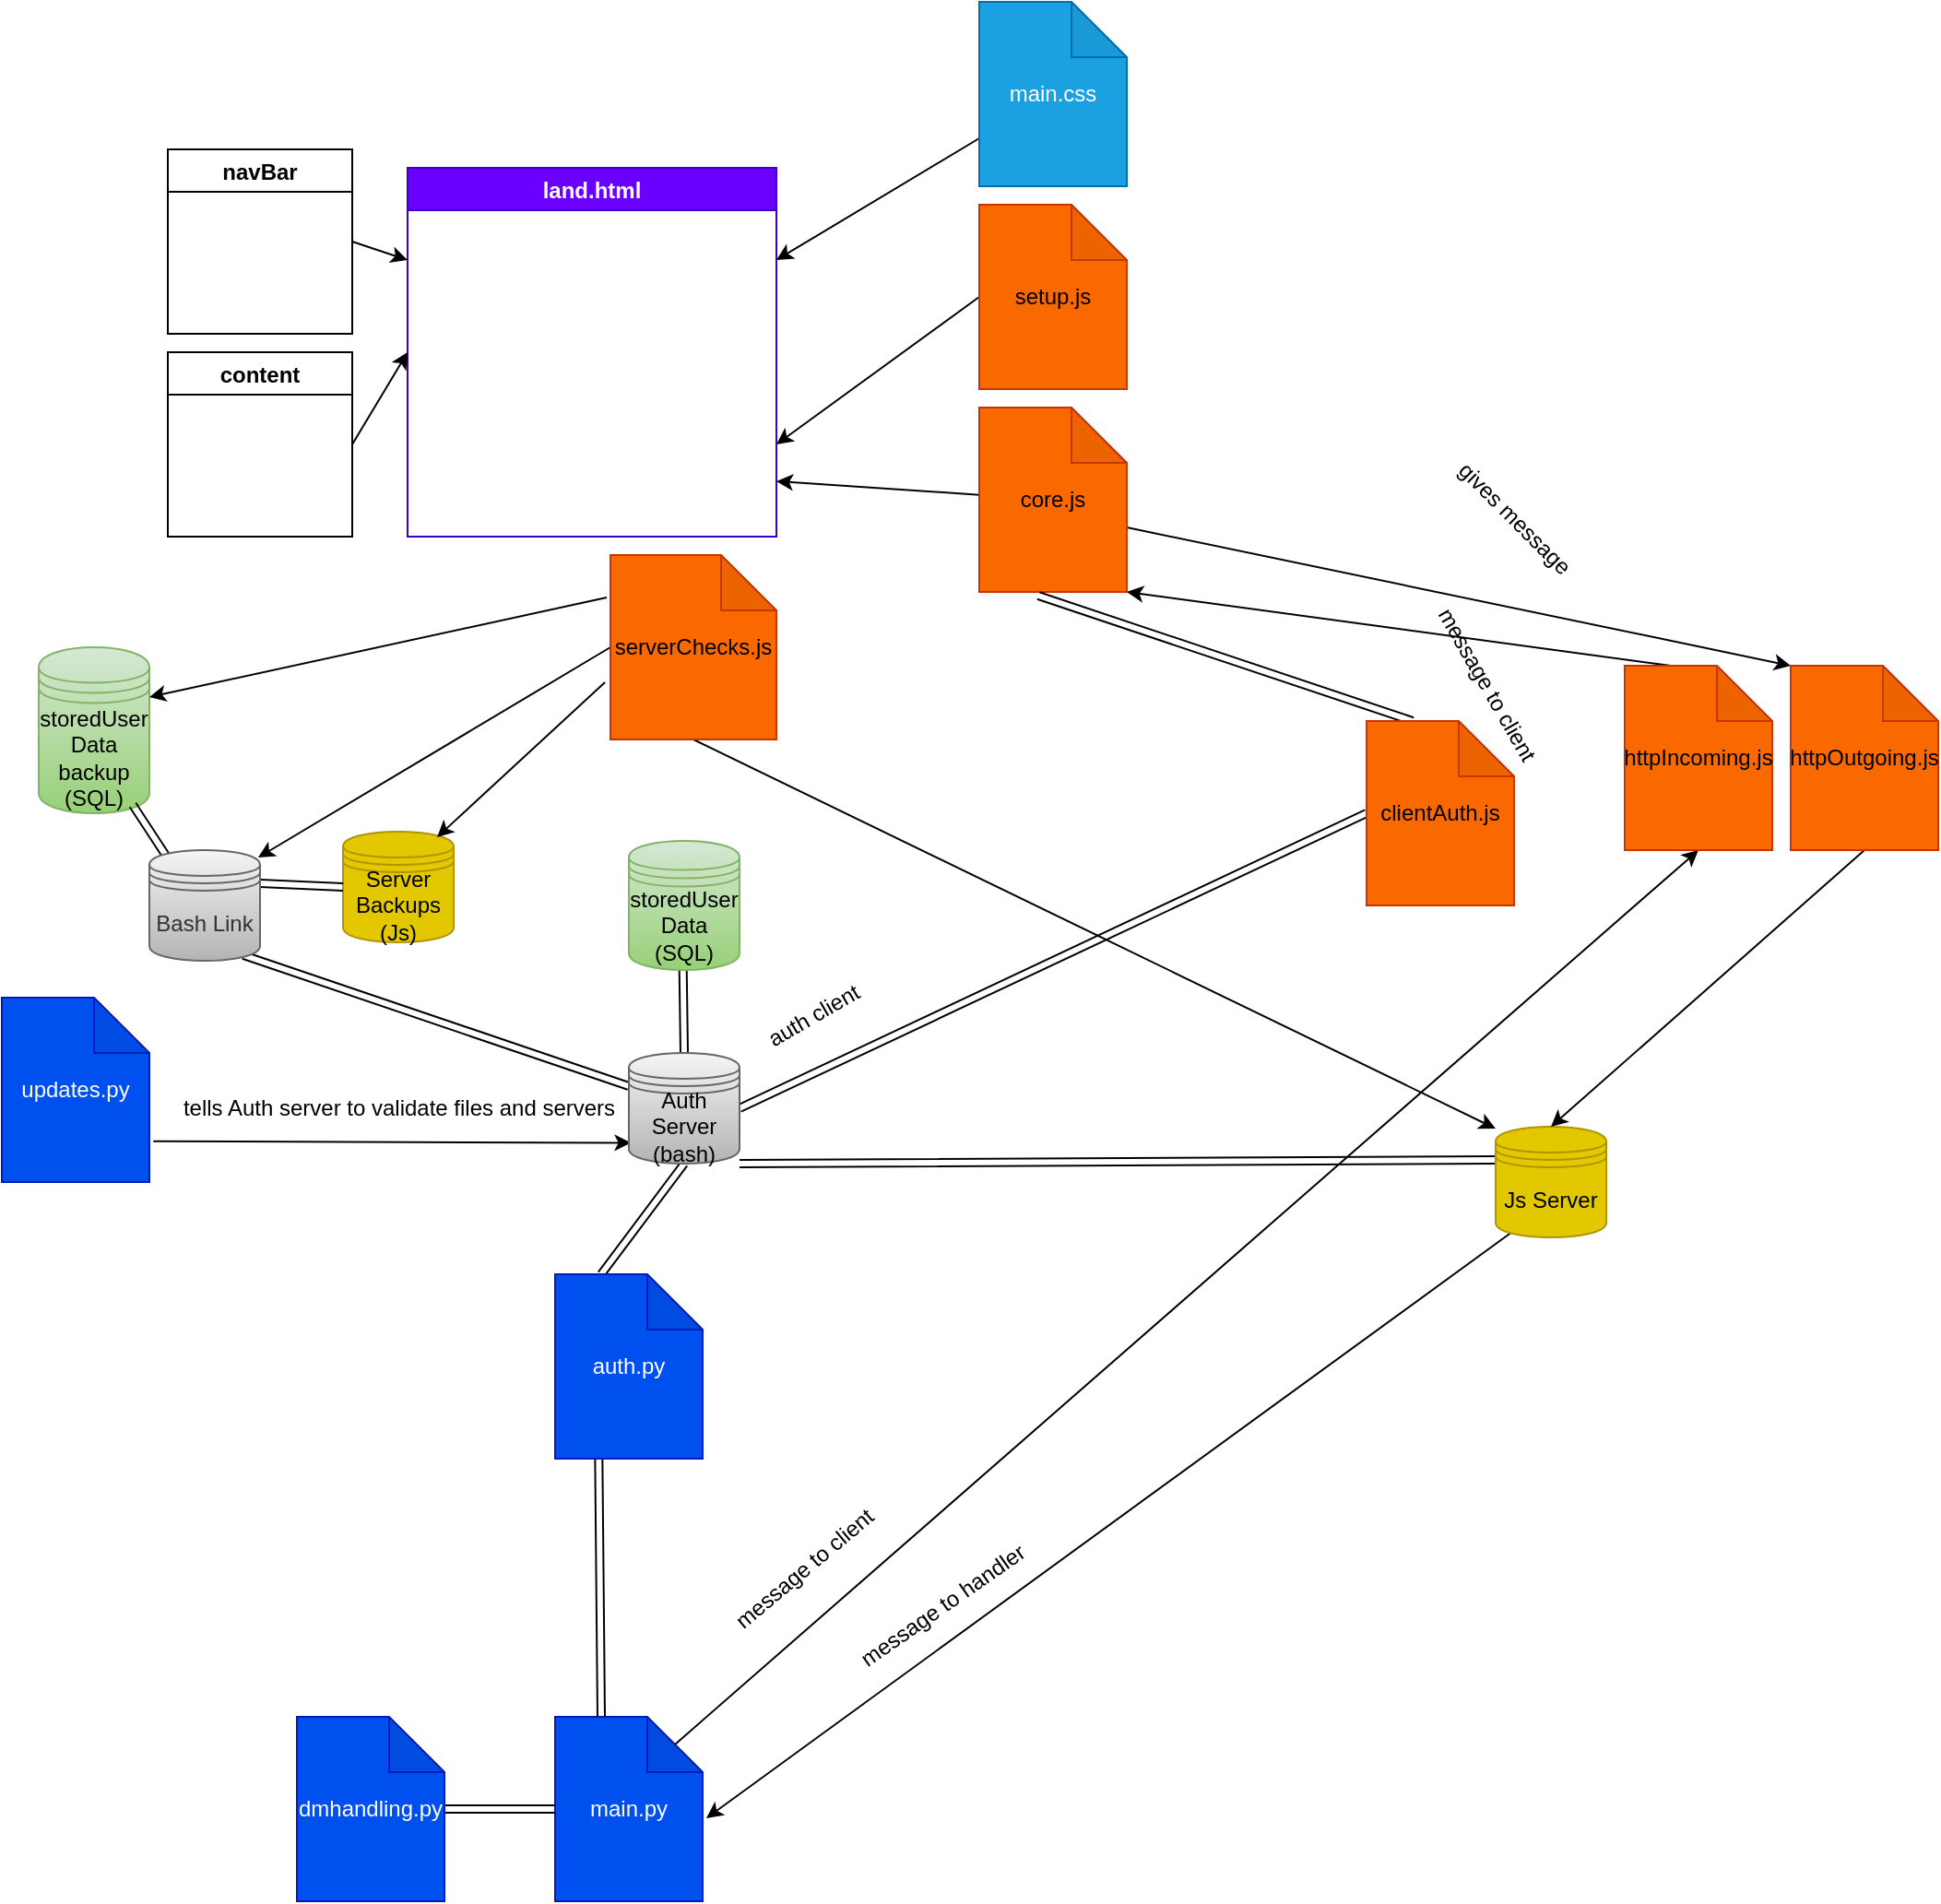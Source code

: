 <mxfile>
    <diagram id="oZ1E448mky09XcIO41ZQ" name="Page-1">
        <mxGraphModel dx="1349" dy="760" grid="1" gridSize="10" guides="1" tooltips="1" connect="1" arrows="1" fold="1" page="1" pageScale="1" pageWidth="850" pageHeight="1100" math="0" shadow="0">
            <root>
                <mxCell id="0"/>
                <mxCell id="1" parent="0"/>
                <mxCell id="2" value="land.html" style="swimlane;fillColor=#6a00ff;fontColor=#ffffff;strokeColor=#3700CC;" parent="1" vertex="1">
                    <mxGeometry x="240" y="140" width="200" height="200" as="geometry">
                        <mxRectangle width="90" height="23" as="alternateBounds"/>
                    </mxGeometry>
                </mxCell>
                <mxCell id="5" style="edgeStyle=none;html=1;entryX=1;entryY=0.25;entryDx=0;entryDy=0;" parent="1" source="4" target="2" edge="1">
                    <mxGeometry relative="1" as="geometry">
                        <mxPoint x="650" y="190" as="targetPoint"/>
                    </mxGeometry>
                </mxCell>
                <mxCell id="4" value="main.css" style="shape=note;whiteSpace=wrap;html=1;backgroundOutline=1;darkOpacity=0.05;fillColor=#1ba1e2;fontColor=#ffffff;strokeColor=#006EAF;" parent="1" vertex="1">
                    <mxGeometry x="550" y="50" width="80" height="100" as="geometry"/>
                </mxCell>
                <mxCell id="7" style="edgeStyle=none;html=1;" parent="1" source="6" edge="1">
                    <mxGeometry relative="1" as="geometry">
                        <mxPoint x="440" y="310" as="targetPoint"/>
                        <Array as="points"/>
                    </mxGeometry>
                </mxCell>
                <mxCell id="56" style="edgeStyle=none;html=1;exitX=0;exitY=0;exitDx=80;exitDy=65;exitPerimeter=0;entryX=0;entryY=0;entryDx=0;entryDy=0;entryPerimeter=0;" parent="1" source="6" target="16" edge="1">
                    <mxGeometry relative="1" as="geometry">
                        <mxPoint x="640" y="320" as="sourcePoint"/>
                    </mxGeometry>
                </mxCell>
                <mxCell id="6" value="core.js" style="shape=note;whiteSpace=wrap;html=1;backgroundOutline=1;darkOpacity=0.05;fillColor=#fa6800;fontColor=#000000;strokeColor=#C73500;" parent="1" vertex="1">
                    <mxGeometry x="550" y="270" width="80" height="100" as="geometry"/>
                </mxCell>
                <mxCell id="8" value="main.py" style="shape=note;whiteSpace=wrap;html=1;backgroundOutline=1;darkOpacity=0.05;fillColor=#0050ef;strokeColor=#001DBC;fontColor=#ffffff;" parent="1" vertex="1">
                    <mxGeometry x="320" y="980" width="80" height="100" as="geometry"/>
                </mxCell>
                <mxCell id="12" style="edgeStyle=none;html=1;exitX=1;exitY=0.5;exitDx=0;exitDy=0;entryX=0;entryY=0.25;entryDx=0;entryDy=0;" parent="1" source="9" target="2" edge="1">
                    <mxGeometry relative="1" as="geometry"/>
                </mxCell>
                <mxCell id="9" value="navBar" style="swimlane;" parent="1" vertex="1">
                    <mxGeometry x="110" y="130" width="100" height="100" as="geometry"/>
                </mxCell>
                <mxCell id="11" style="edgeStyle=none;html=1;exitX=1;exitY=0.5;exitDx=0;exitDy=0;entryX=0;entryY=0.5;entryDx=0;entryDy=0;" parent="1" source="10" target="2" edge="1">
                    <mxGeometry relative="1" as="geometry"/>
                </mxCell>
                <mxCell id="10" value="content" style="swimlane;" parent="1" vertex="1">
                    <mxGeometry x="110" y="240" width="100" height="100" as="geometry"/>
                </mxCell>
                <mxCell id="24" value="" style="edgeStyle=none;html=1;shape=link;exitX=0;exitY=0.5;exitDx=0;exitDy=0;exitPerimeter=0;" parent="1" source="8" target="15" edge="1">
                    <mxGeometry relative="1" as="geometry">
                        <mxPoint x="220" y="1030" as="sourcePoint"/>
                    </mxGeometry>
                </mxCell>
                <mxCell id="74" style="edgeStyle=none;html=1;entryX=0.5;entryY=1;entryDx=0;entryDy=0;entryPerimeter=0;exitX=0;exitY=0;exitDx=65;exitDy=15;exitPerimeter=0;" parent="1" source="8" target="39" edge="1">
                    <mxGeometry relative="1" as="geometry">
                        <mxPoint x="390" y="1000" as="sourcePoint"/>
                    </mxGeometry>
                </mxCell>
                <mxCell id="30" style="edgeStyle=none;html=1;exitX=0.15;exitY=0.95;exitDx=0;exitDy=0;exitPerimeter=0;" parent="1" source="14" edge="1">
                    <mxGeometry relative="1" as="geometry">
                        <mxPoint x="402" y="1035" as="targetPoint"/>
                    </mxGeometry>
                </mxCell>
                <mxCell id="55" style="edgeStyle=none;shape=link;html=1;exitX=0;exitY=0.3;exitDx=0;exitDy=0;entryX=1;entryY=1;entryDx=0;entryDy=0;entryPerimeter=0;" parent="1" source="14" target="37" edge="1">
                    <mxGeometry relative="1" as="geometry"/>
                </mxCell>
                <mxCell id="14" value="Js Server" style="shape=datastore;whiteSpace=wrap;html=1;fillColor=#e3c800;fontColor=#000000;strokeColor=#B09500;" parent="1" vertex="1">
                    <mxGeometry x="830" y="660" width="60" height="60" as="geometry"/>
                </mxCell>
                <mxCell id="15" value="dmhandling.py" style="shape=note;whiteSpace=wrap;html=1;backgroundOutline=1;darkOpacity=0.05;fillColor=#0050ef;fontColor=#ffffff;strokeColor=#001DBC;" parent="1" vertex="1">
                    <mxGeometry x="180" y="980" width="80" height="100" as="geometry"/>
                </mxCell>
                <mxCell id="46" style="html=1;exitX=0.5;exitY=1;exitDx=0;exitDy=0;exitPerimeter=0;entryX=0.5;entryY=0;entryDx=0;entryDy=0;" parent="1" source="16" target="14" edge="1">
                    <mxGeometry relative="1" as="geometry"/>
                </mxCell>
                <mxCell id="16" value="httpOutgoing.js" style="shape=note;whiteSpace=wrap;html=1;backgroundOutline=1;darkOpacity=0.05;fillColor=#fa6800;fontColor=#000000;strokeColor=#C73500;" parent="1" vertex="1">
                    <mxGeometry x="990" y="410" width="80" height="100" as="geometry"/>
                </mxCell>
                <mxCell id="70" style="edgeStyle=none;html=1;entryX=0.021;entryY=0.812;entryDx=0;entryDy=0;entryPerimeter=0;exitX=1.027;exitY=0.779;exitDx=0;exitDy=0;exitPerimeter=0;" parent="1" source="17" target="37" edge="1">
                    <mxGeometry relative="1" as="geometry">
                        <mxPoint x="141.04" y="668" as="sourcePoint"/>
                    </mxGeometry>
                </mxCell>
                <mxCell id="17" value="updates.py" style="shape=note;whiteSpace=wrap;html=1;backgroundOutline=1;darkOpacity=0.05;fillColor=#0050ef;fontColor=#ffffff;strokeColor=#001DBC;" parent="1" vertex="1">
                    <mxGeometry x="20" y="590" width="80" height="100" as="geometry"/>
                </mxCell>
                <mxCell id="38" style="edgeStyle=none;html=1;exitX=0;exitY=0;exitDx=25;exitDy=0;exitPerimeter=0;shape=link;entryX=0.5;entryY=1;entryDx=0;entryDy=0;" parent="1" source="19" target="37" edge="1">
                    <mxGeometry relative="1" as="geometry">
                        <mxPoint x="370" y="610" as="targetPoint"/>
                        <Array as="points"/>
                    </mxGeometry>
                </mxCell>
                <mxCell id="88" style="edgeStyle=none;shape=link;html=1;fontColor=#000000;exitX=0;exitY=0;exitDx=25;exitDy=0;exitPerimeter=0;entryX=0.296;entryY=1;entryDx=0;entryDy=0;entryPerimeter=0;" parent="1" source="8" target="19" edge="1">
                    <mxGeometry relative="1" as="geometry">
                        <mxPoint x="360" y="930" as="targetPoint"/>
                        <mxPoint x="340" y="930" as="sourcePoint"/>
                    </mxGeometry>
                </mxCell>
                <mxCell id="19" value="auth.py" style="shape=note;whiteSpace=wrap;html=1;backgroundOutline=1;darkOpacity=0.05;fillColor=#0050ef;fontColor=#ffffff;strokeColor=#001DBC;" parent="1" vertex="1">
                    <mxGeometry x="320" y="740" width="80" height="100" as="geometry"/>
                </mxCell>
                <mxCell id="33" value="message to handler" style="text;html=1;align=center;verticalAlign=middle;resizable=0;points=[];autosize=1;strokeColor=none;fillColor=none;rotation=-35;" parent="1" vertex="1">
                    <mxGeometry x="470" y="910" width="120" height="20" as="geometry"/>
                </mxCell>
                <mxCell id="54" style="edgeStyle=none;shape=link;html=1;exitX=1;exitY=0.5;exitDx=0;exitDy=0;entryX=0;entryY=0.5;entryDx=0;entryDy=0;entryPerimeter=0;" parent="1" source="37" target="48" edge="1">
                    <mxGeometry relative="1" as="geometry"/>
                </mxCell>
                <mxCell id="63" style="edgeStyle=none;html=1;exitX=0.5;exitY=0;exitDx=0;exitDy=0;entryX=0.363;entryY=1.02;entryDx=0;entryDy=0;entryPerimeter=0;shape=link;" parent="1" source="37" edge="1">
                    <mxGeometry relative="1" as="geometry">
                        <Array as="points"/>
                        <mxPoint x="389.04" y="552.0" as="targetPoint"/>
                    </mxGeometry>
                </mxCell>
                <mxCell id="95" style="edgeStyle=none;html=1;exitX=0;exitY=0.3;exitDx=0;exitDy=0;entryX=0.85;entryY=0.95;entryDx=0;entryDy=0;entryPerimeter=0;shape=link;" edge="1" parent="1" source="37" target="77">
                    <mxGeometry relative="1" as="geometry"/>
                </mxCell>
                <mxCell id="37" value="&lt;font color=&quot;#000000&quot;&gt;Auth Server&lt;br&gt;(bash)&lt;/font&gt;" style="shape=datastore;whiteSpace=wrap;html=1;fillColor=#f5f5f5;strokeColor=#666666;sketch=0;shadow=0;gradientColor=#b3b3b3;" parent="1" vertex="1">
                    <mxGeometry x="360" y="620" width="60" height="60" as="geometry"/>
                </mxCell>
                <mxCell id="40" style="edgeStyle=none;html=1;exitX=0;exitY=0;exitDx=25;exitDy=0;exitPerimeter=0;entryX=1;entryY=1;entryDx=0;entryDy=0;entryPerimeter=0;" parent="1" source="39" target="6" edge="1">
                    <mxGeometry relative="1" as="geometry">
                        <mxPoint x="610" y="320" as="targetPoint"/>
                    </mxGeometry>
                </mxCell>
                <mxCell id="39" value="httpIncoming.js" style="shape=note;whiteSpace=wrap;html=1;backgroundOutline=1;darkOpacity=0.05;fillColor=#fa6800;fontColor=#000000;strokeColor=#C73500;" parent="1" vertex="1">
                    <mxGeometry x="900" y="410" width="80" height="100" as="geometry"/>
                </mxCell>
                <mxCell id="47" value="message to client" style="text;html=1;align=center;verticalAlign=middle;resizable=0;points=[];autosize=1;strokeColor=none;fillColor=none;rotation=60;" parent="1" vertex="1">
                    <mxGeometry x="770" y="410" width="110" height="20" as="geometry"/>
                </mxCell>
                <mxCell id="53" style="edgeStyle=none;html=1;shape=link;exitX=0;exitY=0;exitDx=25;exitDy=0;exitPerimeter=0;entryX=0.4;entryY=1.02;entryDx=0;entryDy=0;entryPerimeter=0;" parent="1" source="48" target="6" edge="1">
                    <mxGeometry relative="1" as="geometry">
                        <Array as="points"/>
                        <mxPoint x="576" y="430" as="sourcePoint"/>
                        <mxPoint x="585.04" y="321" as="targetPoint"/>
                    </mxGeometry>
                </mxCell>
                <mxCell id="48" value="clientAuth.js" style="shape=note;whiteSpace=wrap;html=1;backgroundOutline=1;darkOpacity=0.05;fillColor=#fa6800;fontColor=#000000;strokeColor=#C73500;" parent="1" vertex="1">
                    <mxGeometry x="760" y="440" width="80" height="100" as="geometry"/>
                </mxCell>
                <mxCell id="36" value="gives message" style="text;html=1;align=center;verticalAlign=middle;resizable=0;points=[];autosize=1;strokeColor=none;fillColor=none;rotation=45;" parent="1" vertex="1">
                    <mxGeometry x="790" y="320" width="100" height="20" as="geometry"/>
                </mxCell>
                <mxCell id="51" style="edgeStyle=none;html=1;exitX=0;exitY=0.5;exitDx=0;exitDy=0;exitPerimeter=0;entryX=1;entryY=0.75;entryDx=0;entryDy=0;" parent="1" source="50" target="2" edge="1">
                    <mxGeometry relative="1" as="geometry"/>
                </mxCell>
                <mxCell id="50" value="setup.js" style="shape=note;whiteSpace=wrap;html=1;backgroundOutline=1;darkOpacity=0.05;fillColor=#fa6800;fontColor=#000000;strokeColor=#C73500;" parent="1" vertex="1">
                    <mxGeometry x="550" y="160" width="80" height="100" as="geometry"/>
                </mxCell>
                <mxCell id="58" value="auth client" style="text;html=1;align=center;verticalAlign=middle;resizable=0;points=[];autosize=1;strokeColor=none;fillColor=none;rotation=-30;" parent="1" vertex="1">
                    <mxGeometry x="425" y="590" width="70" height="20" as="geometry"/>
                </mxCell>
                <mxCell id="62" value="Server Backups (Js)" style="shape=datastore;whiteSpace=wrap;html=1;fillColor=#e3c800;fontColor=#000000;strokeColor=#B09500;" parent="1" vertex="1">
                    <mxGeometry x="205" y="500" width="60" height="60" as="geometry"/>
                </mxCell>
                <mxCell id="64" value="&lt;span style=&quot;color: rgb(0 , 0 , 0)&quot;&gt;storedUser Data (SQL)&lt;/span&gt;" style="shape=datastore;whiteSpace=wrap;html=1;fillColor=#d5e8d4;gradientColor=#97d077;strokeColor=#82b366;" parent="1" vertex="1">
                    <mxGeometry x="360" y="505" width="60" height="70" as="geometry"/>
                </mxCell>
                <mxCell id="72" value="tells Auth server to validate files and servers" style="text;html=1;align=center;verticalAlign=middle;resizable=0;points=[];autosize=1;strokeColor=none;fillColor=none;" parent="1" vertex="1">
                    <mxGeometry x="110" y="640" width="250" height="20" as="geometry"/>
                </mxCell>
                <mxCell id="34" value="message to client" style="text;html=1;align=center;verticalAlign=middle;resizable=0;points=[];autosize=1;strokeColor=none;fillColor=none;rotation=-40;" parent="1" vertex="1">
                    <mxGeometry x="400" y="890" width="110" height="20" as="geometry"/>
                </mxCell>
                <mxCell id="75" value="&lt;span style=&quot;color: rgb(0 , 0 , 0)&quot;&gt;storedUser Data backup (SQL)&lt;/span&gt;" style="shape=datastore;whiteSpace=wrap;html=1;fillColor=#d5e8d4;gradientColor=#97d077;strokeColor=#82b366;" parent="1" vertex="1">
                    <mxGeometry x="40" y="400" width="60" height="90" as="geometry"/>
                </mxCell>
                <mxCell id="81" style="edgeStyle=none;shape=link;html=1;exitX=1;exitY=0.3;exitDx=0;exitDy=0;entryX=0;entryY=0.5;entryDx=0;entryDy=0;" parent="1" source="77" target="62" edge="1">
                    <mxGeometry relative="1" as="geometry"/>
                </mxCell>
                <mxCell id="82" style="edgeStyle=none;shape=link;html=1;exitX=0.15;exitY=0.05;exitDx=0;exitDy=0;exitPerimeter=0;entryX=0.85;entryY=0.95;entryDx=0;entryDy=0;entryPerimeter=0;" parent="1" source="77" target="75" edge="1">
                    <mxGeometry relative="1" as="geometry"/>
                </mxCell>
                <mxCell id="77" value="&lt;font color=&quot;#333333&quot;&gt;Bash Link&lt;/font&gt;" style="shape=datastore;whiteSpace=wrap;html=1;fillColor=#f5f5f5;strokeColor=#666666;gradientColor=#b3b3b3;" parent="1" vertex="1">
                    <mxGeometry x="100" y="510" width="60" height="60" as="geometry"/>
                </mxCell>
                <mxCell id="89" style="edgeStyle=none;html=1;exitX=-0.022;exitY=0.23;exitDx=0;exitDy=0;exitPerimeter=0;entryX=1;entryY=0.3;entryDx=0;entryDy=0;fontColor=#000000;" parent="1" source="84" target="75" edge="1">
                    <mxGeometry relative="1" as="geometry"/>
                </mxCell>
                <mxCell id="90" style="edgeStyle=none;html=1;exitX=0.5;exitY=1;exitDx=0;exitDy=0;exitPerimeter=0;entryX=0;entryY=0.017;entryDx=0;entryDy=0;entryPerimeter=0;" parent="1" source="84" target="14" edge="1">
                    <mxGeometry relative="1" as="geometry"/>
                </mxCell>
                <mxCell id="91" style="edgeStyle=none;html=1;exitX=-0.033;exitY=0.69;exitDx=0;exitDy=0;exitPerimeter=0;entryX=0.85;entryY=0.05;entryDx=0;entryDy=0;fontColor=#000000;entryPerimeter=0;" parent="1" source="84" target="62" edge="1">
                    <mxGeometry relative="1" as="geometry"/>
                </mxCell>
                <mxCell id="94" style="edgeStyle=none;html=1;exitX=0;exitY=0.5;exitDx=0;exitDy=0;exitPerimeter=0;entryX=0.983;entryY=0.067;entryDx=0;entryDy=0;entryPerimeter=0;" parent="1" source="84" target="77" edge="1">
                    <mxGeometry relative="1" as="geometry"/>
                </mxCell>
                <mxCell id="84" value="serverChecks.js" style="shape=note;whiteSpace=wrap;html=1;backgroundOutline=1;darkOpacity=0.05;fillColor=#fa6800;fontColor=#000000;strokeColor=#C73500;" parent="1" vertex="1">
                    <mxGeometry x="350" y="350" width="90" height="100" as="geometry"/>
                </mxCell>
            </root>
        </mxGraphModel>
    </diagram>
</mxfile>